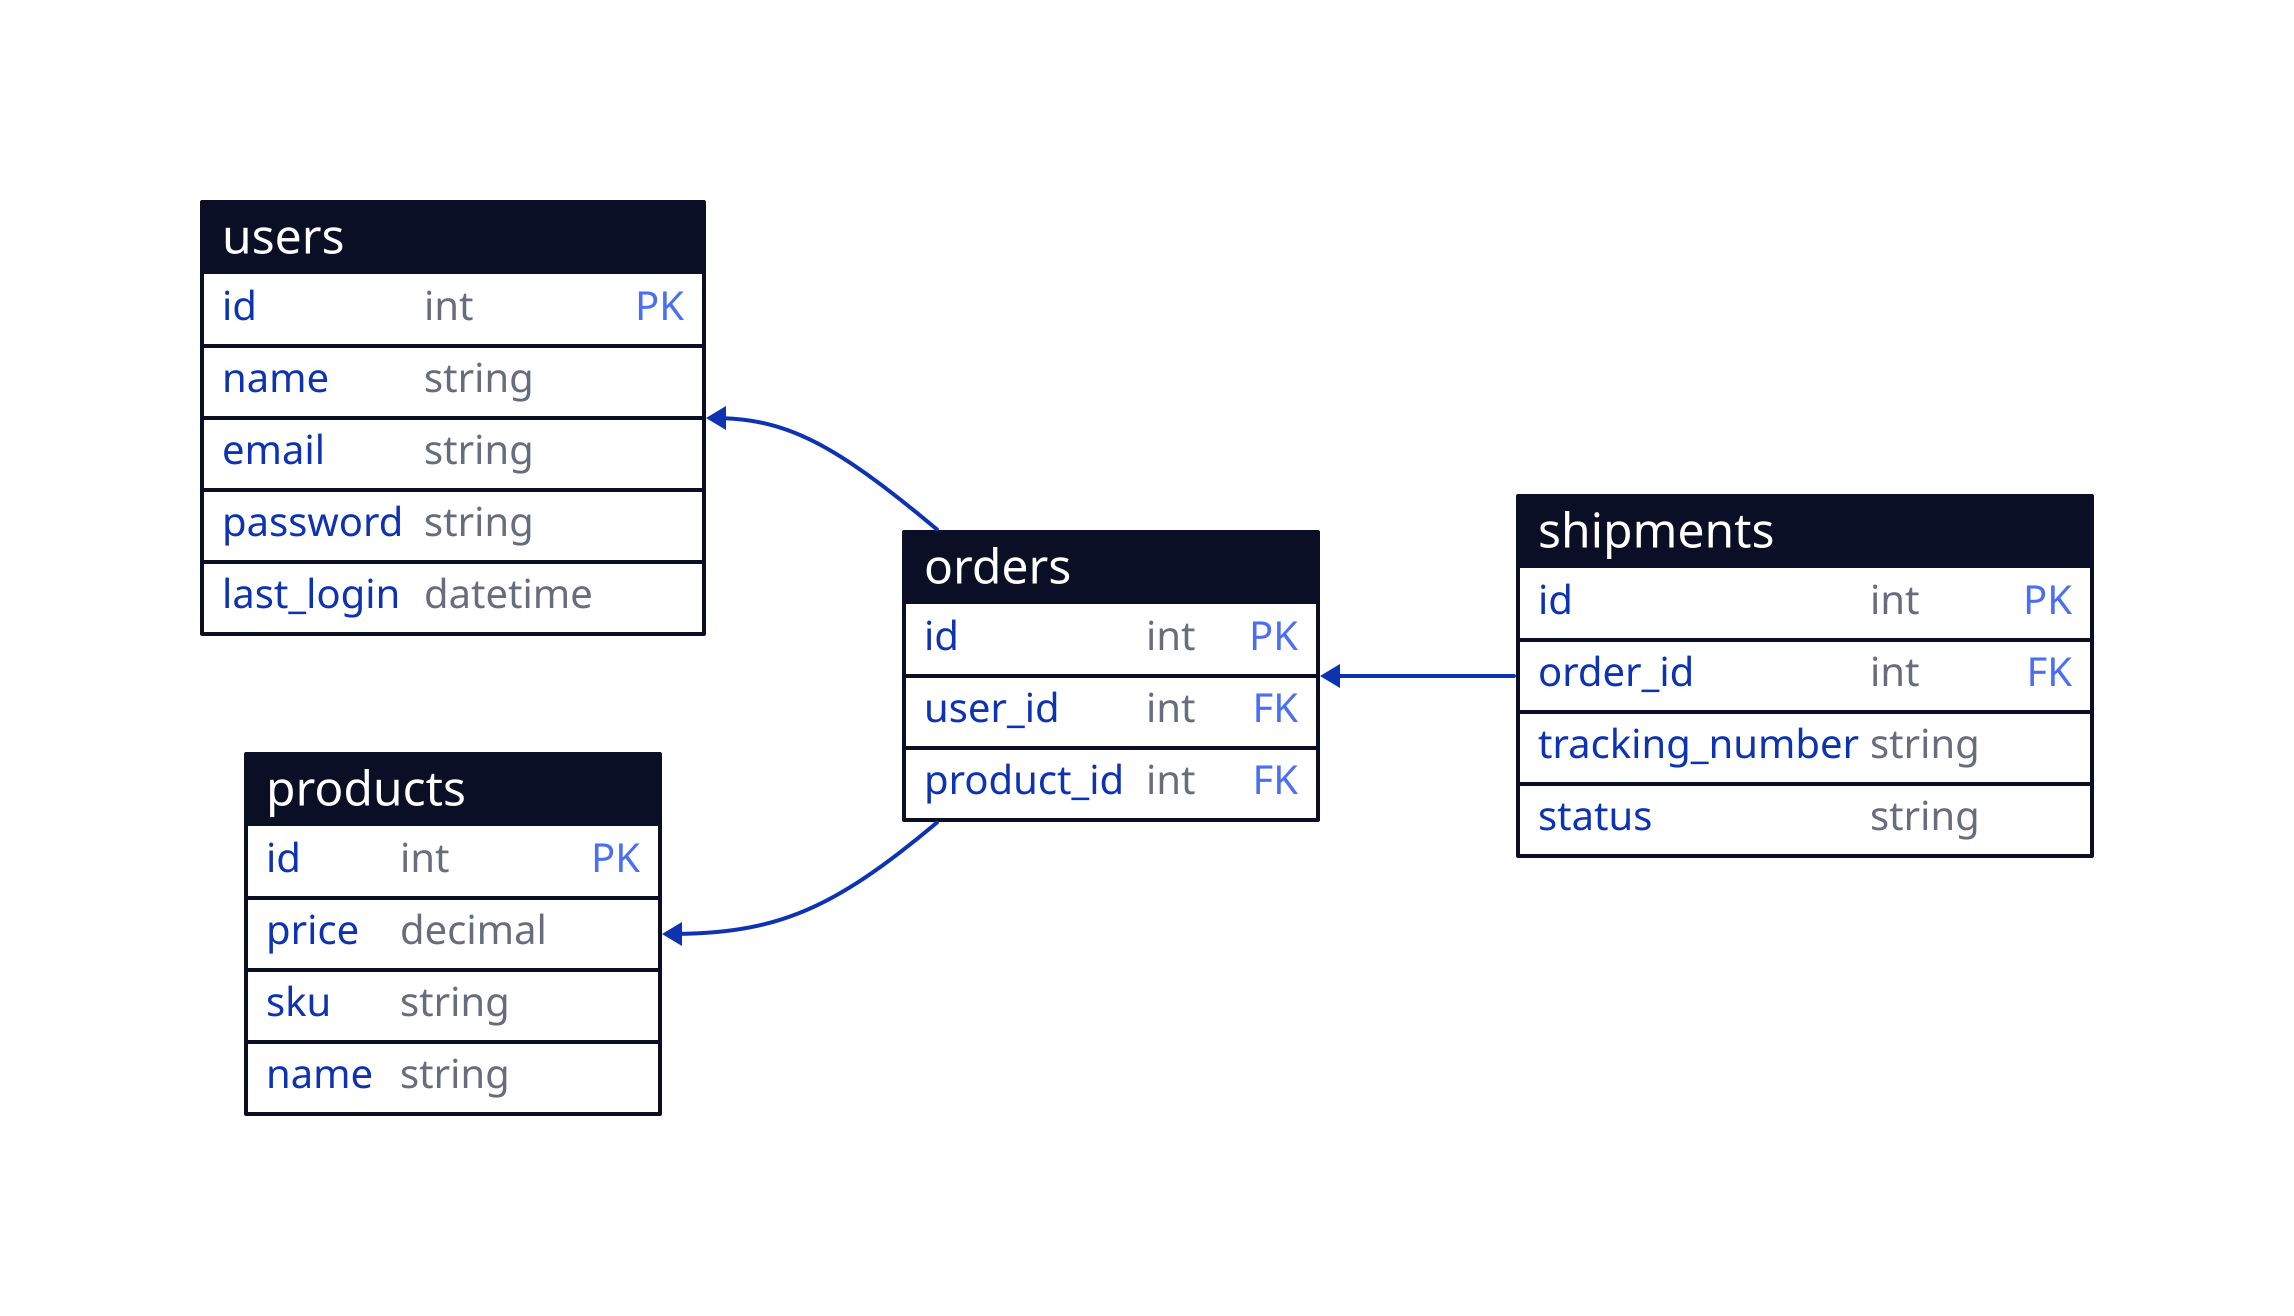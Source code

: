 
direction: left

users: {
	shape: sql_table
	id: int { constraint: primary_key }
	name: string
	email: string
	password: string
	last_login: datetime
}

products: {
	shape: sql_table
	id: int { constraint: primary_key }
	price: decimal
	sku: string
	name: string
}

orders: {
	shape: sql_table
	id: int { constraint: primary_key }
	user_id: int { constraint: foreign_key }
	product_id: int { constraint: foreign_key }
}

shipments: {
	shape: sql_table
	id: int { constraint: primary_key }
	order_id: int { constraint: foreign_key }
	tracking_number: string
	status: string
}

orders.user_id -> users.id
orders.product_id -> products.id
shipments.order_id -> orders.id